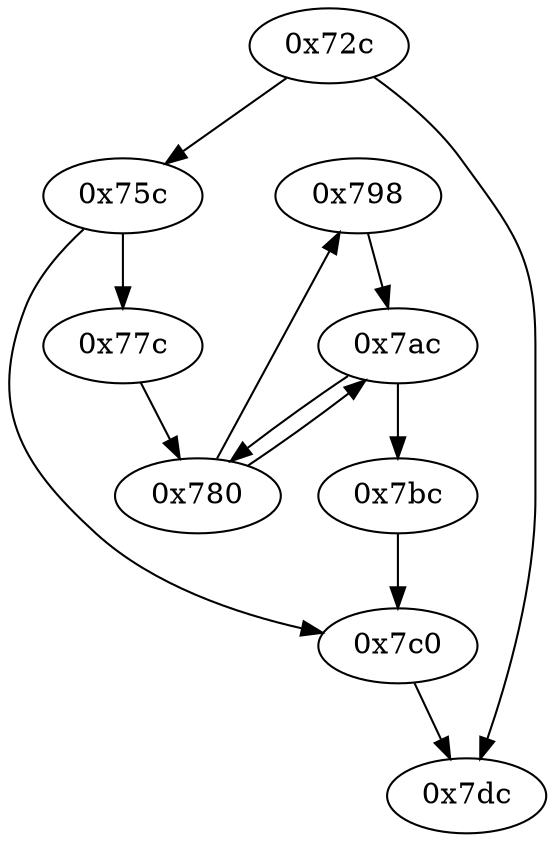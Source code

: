 strict digraph "" {
	"0x798"	 [opcode="[u'mov', u'mov', u'bl', u'cmp', u'mov']"];
	"0x7ac"	 [opcode="[u'cmp', u'add', u'cmp', u'b']"];
	"0x798" -> "0x7ac";
	"0x780"	 [opcode="[u'mov', u'mov', u'mov', u'bl', u'cmp', u'b']"];
	"0x7ac" -> "0x780";
	"0x7bc"	 [opcode="[u'b']"];
	"0x7ac" -> "0x7bc";
	"0x77c"	 [opcode="[u'mov']"];
	"0x77c" -> "0x780";
	"0x780" -> "0x798";
	"0x780" -> "0x7ac";
	"0x7c0"	 [opcode="[u'ldr', u'mov', u'mov', u'mov', u'add', u'bl', u'mov']"];
	"0x7bc" -> "0x7c0";
	"0x75c"	 [opcode="[u'mov', u'bl', u'bl', u'ldm', u'ldrb', u'ldrb', u'orr', u'b']"];
	"0x75c" -> "0x77c";
	"0x75c" -> "0x7c0";
	"0x72c"	 [opcode="[u'push', u'add', u'sub', u'mov', u'mov', u'ldr', u'cmp', u'ldr', u'ldr', u'str', u'mov', u'b']"];
	"0x72c" -> "0x75c";
	"0x7dc"	 [opcode="[u'ldr', u'ldr', u'ldr', u'ldr', u'sub', u'sub', u'pop']"];
	"0x72c" -> "0x7dc";
	"0x7c0" -> "0x7dc";
}
